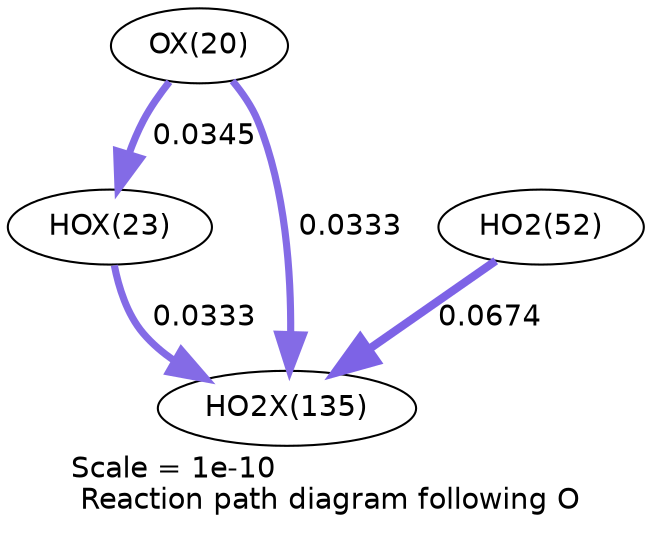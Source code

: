 digraph reaction_paths {
center=1;
s39 -> s42[fontname="Helvetica", penwidth=3.46, arrowsize=1.73, color="0.7, 0.534, 0.9"
, label=" 0.0345"];
s39 -> s56[fontname="Helvetica", penwidth=3.43, arrowsize=1.72, color="0.7, 0.533, 0.9"
, label=" 0.0333"];
s42 -> s56[fontname="Helvetica", penwidth=3.43, arrowsize=1.72, color="0.7, 0.533, 0.9"
, label=" 0.0333"];
s22 -> s56[fontname="Helvetica", penwidth=3.96, arrowsize=1.98, color="0.7, 0.567, 0.9"
, label=" 0.0674"];
s22 [ fontname="Helvetica", label="HO2(52)"];
s39 [ fontname="Helvetica", label="OX(20)"];
s42 [ fontname="Helvetica", label="HOX(23)"];
s56 [ fontname="Helvetica", label="HO2X(135)"];
 label = "Scale = 1e-10\l Reaction path diagram following O";
 fontname = "Helvetica";
}
